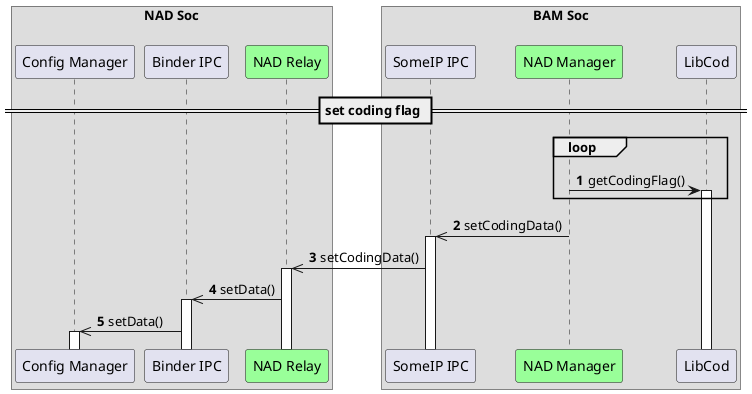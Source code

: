 
@startuml
!pragma teoz true
autonumber

autoactivate on
box "NAD Soc\n"

    participant "Config Manager" as config

    participant "Binder IPC" as bin 

    
 
    participant "NAD Relay" as code_pro #99FF99
   
end box

    

box "BAM Soc\n"
    participant "SomeIP IPC" as sip 

  
    participant "NAD Manager" as nadm #99FF99
  

    participant "LibCod" as lib

end box



== set coding flag ==
    loop 
    nadm -> lib: getCodingFlag()
    end loop
 
    nadm ->> sip: setCodingData()
    sip ->> code_pro: setCodingData()
    code_pro ->> bin: setData()
    bin ->> config: setData()



@enduml


